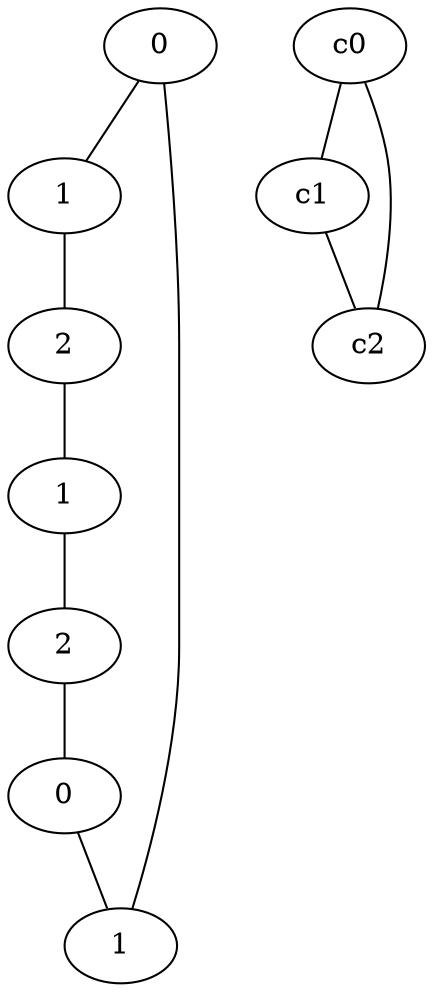 graph {
a0[label=0];
a1[label=1];
a2[label=2];
a3[label=1];
a4[label=2];
a5[label=0];
a6[label=1];
a0 -- a1;
a0 -- a6;
a1 -- a2;
a2 -- a3;
a3 -- a4;
a4 -- a5;
a5 -- a6;
c0 -- c1;
c0 -- c2;
c1 -- c2;
}
